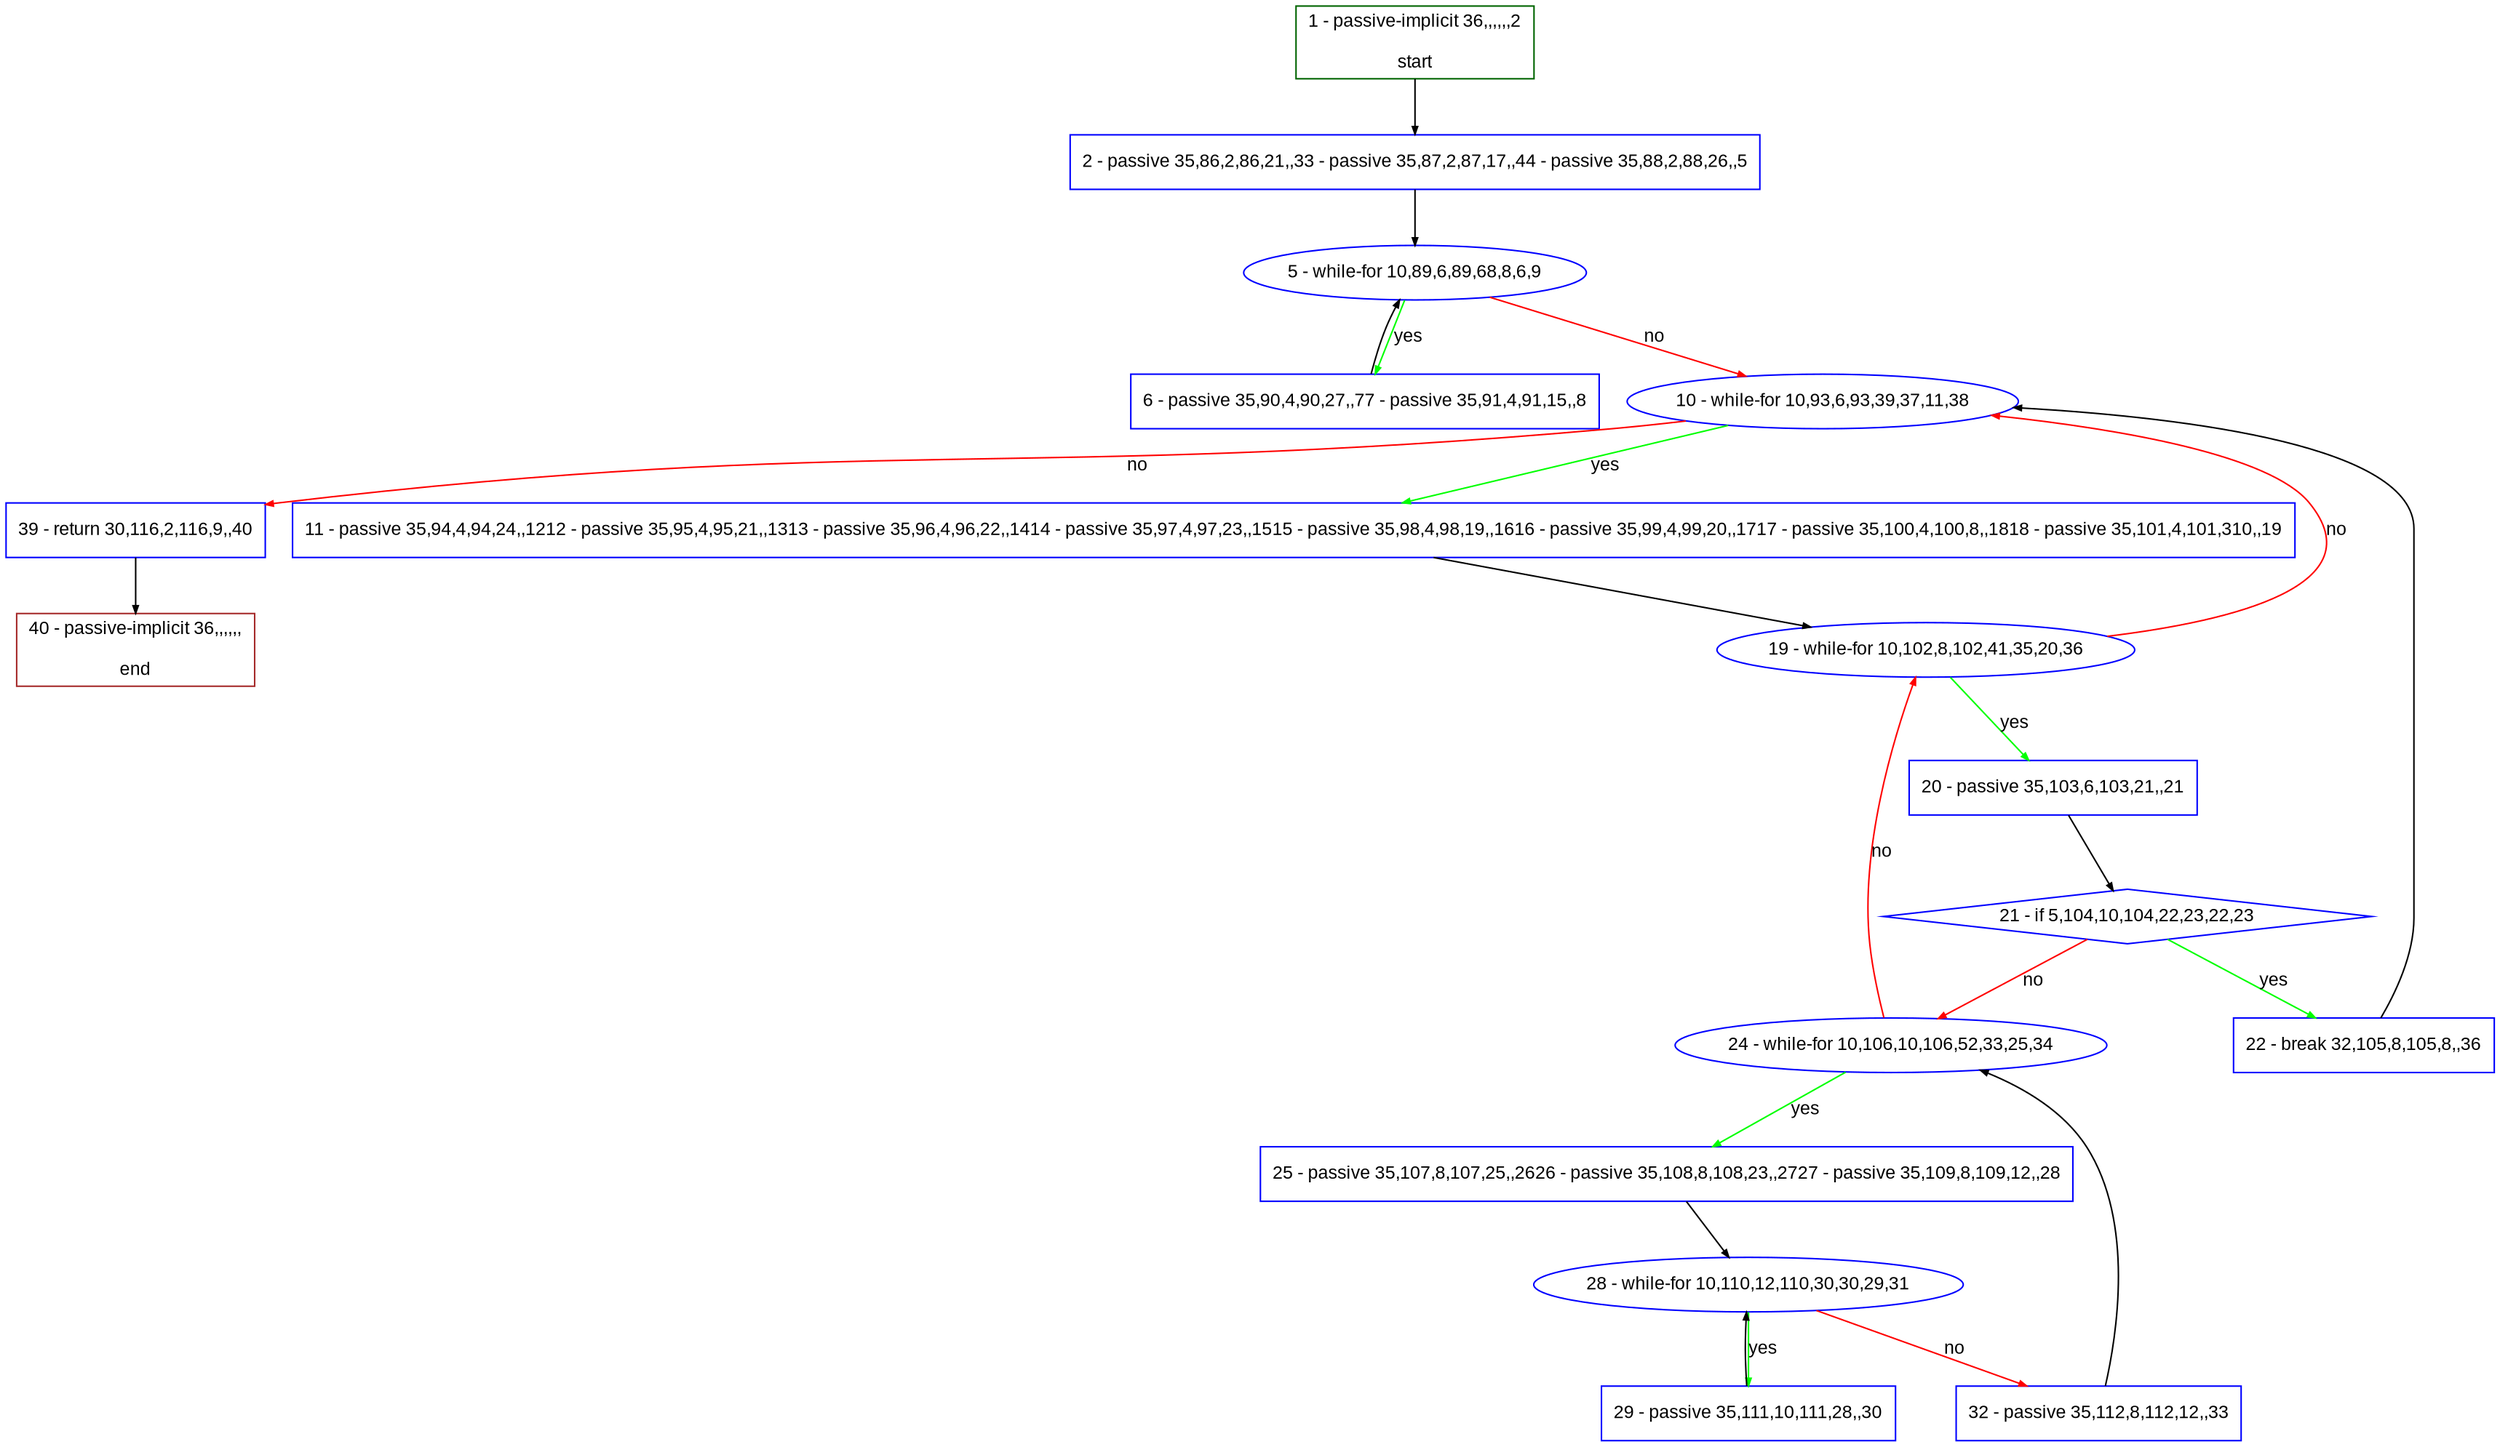 digraph "" {
  graph [pack="true", label="", fontsize="12", packmode="clust", fontname="Arial", fillcolor="#FFFFCC", bgcolor="white", style="rounded,filled", compound="true"];
  node [node_initialized="no", label="", color="grey", fontsize="12", fillcolor="white", fontname="Arial", style="filled", shape="rectangle", compound="true", fixedsize="false"];
  edge [fontcolor="black", arrowhead="normal", arrowtail="none", arrowsize="0.5", ltail="", label="", color="black", fontsize="12", lhead="", fontname="Arial", dir="forward", compound="true"];
  __N1 [label="2 - passive 35,86,2,86,21,,33 - passive 35,87,2,87,17,,44 - passive 35,88,2,88,26,,5", color="#0000ff", fillcolor="#ffffff", style="filled", shape="box"];
  __N2 [label="1 - passive-implicit 36,,,,,,2\n\nstart", color="#006400", fillcolor="#ffffff", style="filled", shape="box"];
  __N3 [label="5 - while-for 10,89,6,89,68,8,6,9", color="#0000ff", fillcolor="#ffffff", style="filled", shape="oval"];
  __N4 [label="6 - passive 35,90,4,90,27,,77 - passive 35,91,4,91,15,,8", color="#0000ff", fillcolor="#ffffff", style="filled", shape="box"];
  __N5 [label="10 - while-for 10,93,6,93,39,37,11,38", color="#0000ff", fillcolor="#ffffff", style="filled", shape="oval"];
  __N6 [label="11 - passive 35,94,4,94,24,,1212 - passive 35,95,4,95,21,,1313 - passive 35,96,4,96,22,,1414 - passive 35,97,4,97,23,,1515 - passive 35,98,4,98,19,,1616 - passive 35,99,4,99,20,,1717 - passive 35,100,4,100,8,,1818 - passive 35,101,4,101,310,,19", color="#0000ff", fillcolor="#ffffff", style="filled", shape="box"];
  __N7 [label="39 - return 30,116,2,116,9,,40", color="#0000ff", fillcolor="#ffffff", style="filled", shape="box"];
  __N8 [label="19 - while-for 10,102,8,102,41,35,20,36", color="#0000ff", fillcolor="#ffffff", style="filled", shape="oval"];
  __N9 [label="20 - passive 35,103,6,103,21,,21", color="#0000ff", fillcolor="#ffffff", style="filled", shape="box"];
  __N10 [label="21 - if 5,104,10,104,22,23,22,23", color="#0000ff", fillcolor="#ffffff", style="filled", shape="diamond"];
  __N11 [label="22 - break 32,105,8,105,8,,36", color="#0000ff", fillcolor="#ffffff", style="filled", shape="box"];
  __N12 [label="24 - while-for 10,106,10,106,52,33,25,34", color="#0000ff", fillcolor="#ffffff", style="filled", shape="oval"];
  __N13 [label="25 - passive 35,107,8,107,25,,2626 - passive 35,108,8,108,23,,2727 - passive 35,109,8,109,12,,28", color="#0000ff", fillcolor="#ffffff", style="filled", shape="box"];
  __N14 [label="28 - while-for 10,110,12,110,30,30,29,31", color="#0000ff", fillcolor="#ffffff", style="filled", shape="oval"];
  __N15 [label="29 - passive 35,111,10,111,28,,30", color="#0000ff", fillcolor="#ffffff", style="filled", shape="box"];
  __N16 [label="32 - passive 35,112,8,112,12,,33", color="#0000ff", fillcolor="#ffffff", style="filled", shape="box"];
  __N17 [label="40 - passive-implicit 36,,,,,,\n\nend", color="#a52a2a", fillcolor="#ffffff", style="filled", shape="box"];
  __N2 -> __N1 [arrowhead="normal", arrowtail="none", color="#000000", label="", dir="forward"];
  __N1 -> __N3 [arrowhead="normal", arrowtail="none", color="#000000", label="", dir="forward"];
  __N3 -> __N4 [arrowhead="normal", arrowtail="none", color="#00ff00", label="yes", dir="forward"];
  __N4 -> __N3 [arrowhead="normal", arrowtail="none", color="#000000", label="", dir="forward"];
  __N3 -> __N5 [arrowhead="normal", arrowtail="none", color="#ff0000", label="no", dir="forward"];
  __N5 -> __N6 [arrowhead="normal", arrowtail="none", color="#00ff00", label="yes", dir="forward"];
  __N5 -> __N7 [arrowhead="normal", arrowtail="none", color="#ff0000", label="no", dir="forward"];
  __N6 -> __N8 [arrowhead="normal", arrowtail="none", color="#000000", label="", dir="forward"];
  __N8 -> __N5 [arrowhead="normal", arrowtail="none", color="#ff0000", label="no", dir="forward"];
  __N8 -> __N9 [arrowhead="normal", arrowtail="none", color="#00ff00", label="yes", dir="forward"];
  __N9 -> __N10 [arrowhead="normal", arrowtail="none", color="#000000", label="", dir="forward"];
  __N10 -> __N11 [arrowhead="normal", arrowtail="none", color="#00ff00", label="yes", dir="forward"];
  __N10 -> __N12 [arrowhead="normal", arrowtail="none", color="#ff0000", label="no", dir="forward"];
  __N11 -> __N5 [arrowhead="normal", arrowtail="none", color="#000000", label="", dir="forward"];
  __N12 -> __N8 [arrowhead="normal", arrowtail="none", color="#ff0000", label="no", dir="forward"];
  __N12 -> __N13 [arrowhead="normal", arrowtail="none", color="#00ff00", label="yes", dir="forward"];
  __N13 -> __N14 [arrowhead="normal", arrowtail="none", color="#000000", label="", dir="forward"];
  __N14 -> __N15 [arrowhead="normal", arrowtail="none", color="#00ff00", label="yes", dir="forward"];
  __N15 -> __N14 [arrowhead="normal", arrowtail="none", color="#000000", label="", dir="forward"];
  __N14 -> __N16 [arrowhead="normal", arrowtail="none", color="#ff0000", label="no", dir="forward"];
  __N16 -> __N12 [arrowhead="normal", arrowtail="none", color="#000000", label="", dir="forward"];
  __N7 -> __N17 [arrowhead="normal", arrowtail="none", color="#000000", label="", dir="forward"];
}

